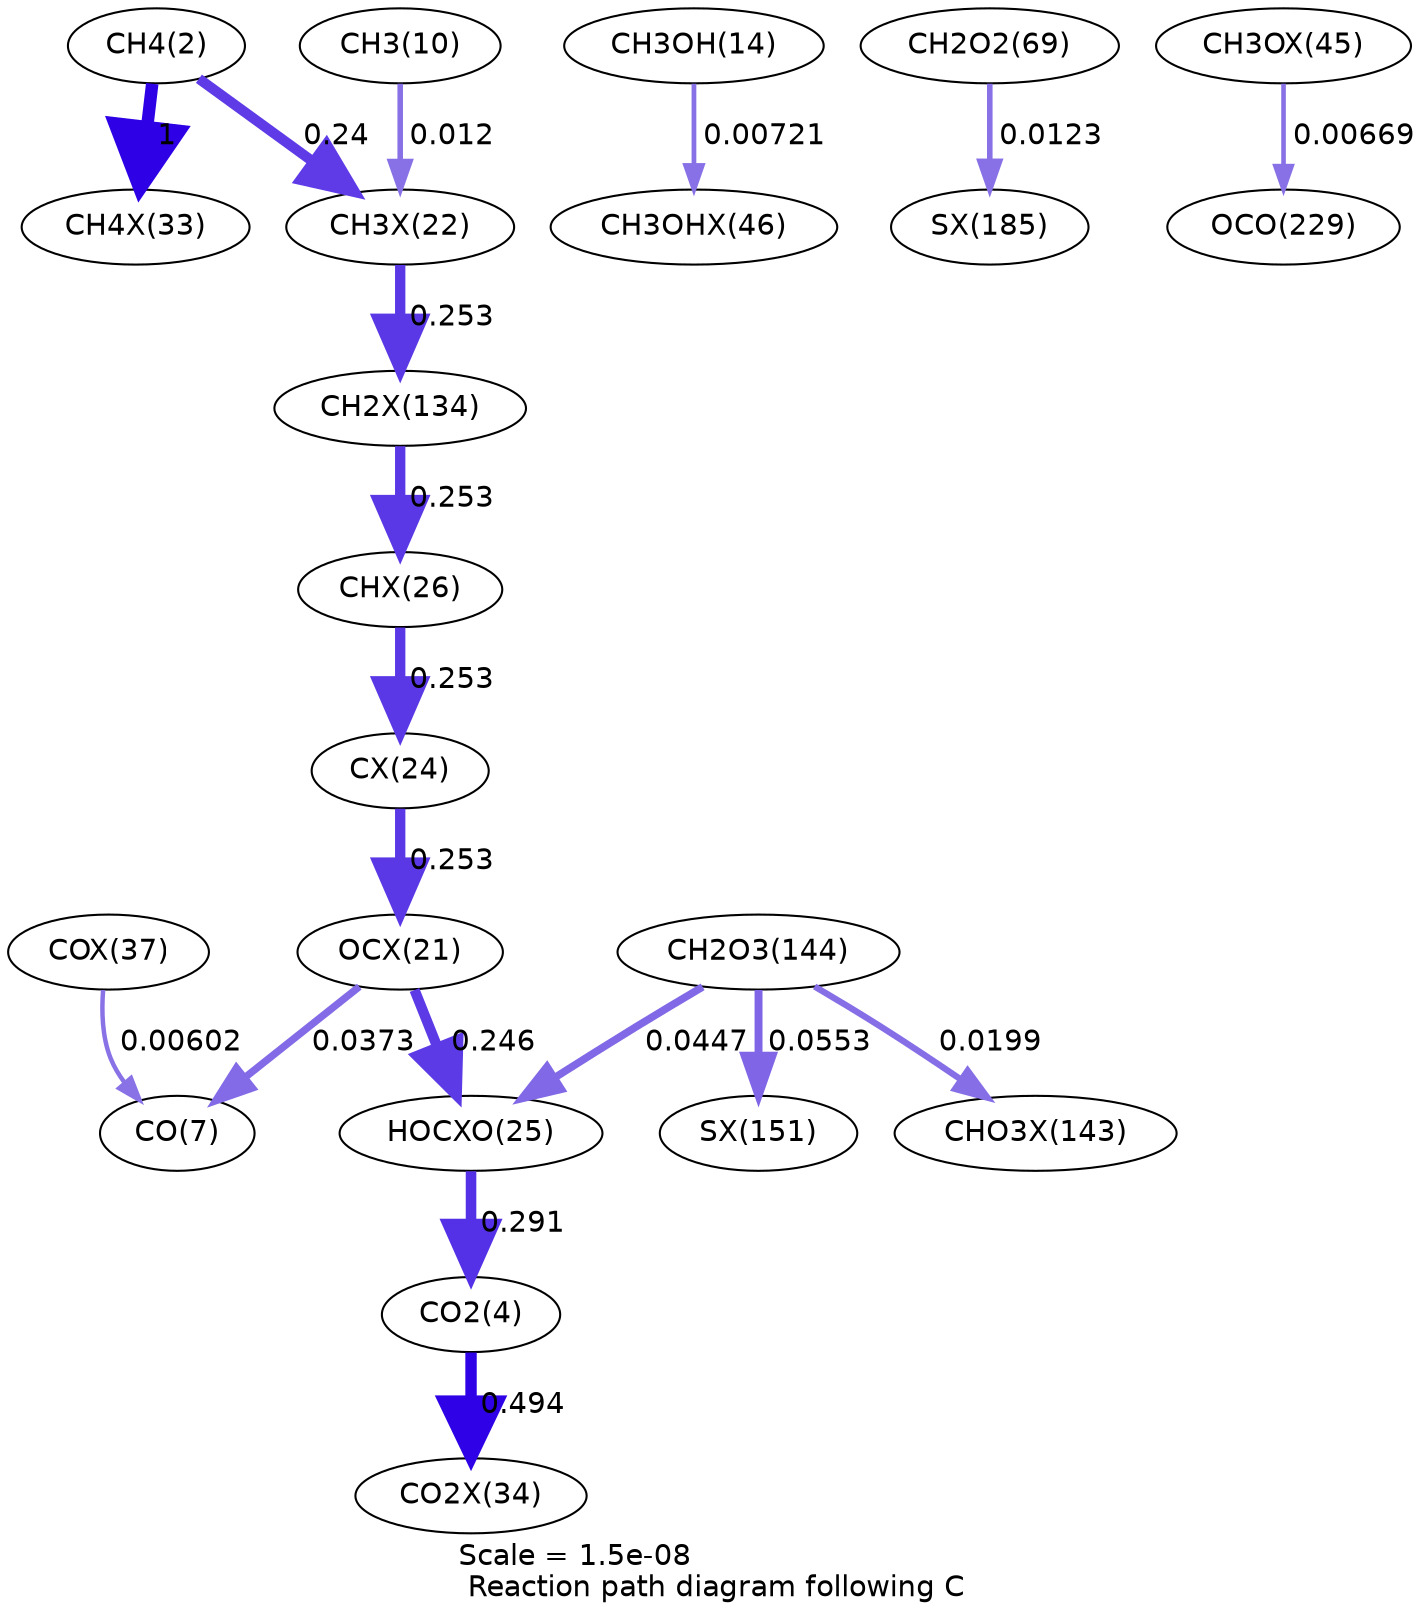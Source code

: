 digraph reaction_paths {
center=1;
s4 -> s34[fontname="Helvetica", penwidth=6, arrowsize=3, color="0.7, 1.5, 0.9"
, label=" 1"];
s4 -> s28[fontname="Helvetica", penwidth=4.92, arrowsize=2.46, color="0.7, 0.74, 0.9"
, label=" 0.24"];
s12 -> s28[fontname="Helvetica", penwidth=2.66, arrowsize=1.33, color="0.7, 0.512, 0.9"
, label=" 0.012"];
s28 -> s44[fontname="Helvetica", penwidth=4.96, arrowsize=2.48, color="0.7, 0.753, 0.9"
, label=" 0.253"];
s16 -> s42[fontname="Helvetica", penwidth=2.28, arrowsize=1.14, color="0.7, 0.507, 0.9"
, label=" 0.00721"];
s44 -> s32[fontname="Helvetica", penwidth=4.96, arrowsize=2.48, color="0.7, 0.753, 0.9"
, label=" 0.253"];
s32 -> s30[fontname="Helvetica", penwidth=4.96, arrowsize=2.48, color="0.7, 0.753, 0.9"
, label=" 0.253"];
s27 -> s9[fontname="Helvetica", penwidth=3.52, arrowsize=1.76, color="0.7, 0.537, 0.9"
, label=" 0.0373"];
s38 -> s9[fontname="Helvetica", penwidth=2.14, arrowsize=1.07, color="0.7, 0.506, 0.9"
, label=" 0.00602"];
s27 -> s31[fontname="Helvetica", penwidth=4.94, arrowsize=2.47, color="0.7, 0.746, 0.9"
, label=" 0.246"];
s30 -> s27[fontname="Helvetica", penwidth=4.96, arrowsize=2.48, color="0.7, 0.753, 0.9"
, label=" 0.253"];
s31 -> s6[fontname="Helvetica", penwidth=5.07, arrowsize=2.53, color="0.7, 0.791, 0.9"
, label=" 0.291"];
s6 -> s35[fontname="Helvetica", penwidth=5.47, arrowsize=2.73, color="0.7, 0.994, 0.9"
, label=" 0.494"];
s22 -> s31[fontname="Helvetica", penwidth=3.65, arrowsize=1.83, color="0.7, 0.545, 0.9"
, label=" 0.0447"];
s22 -> s49[fontname="Helvetica", penwidth=3.81, arrowsize=1.91, color="0.7, 0.555, 0.9"
, label=" 0.0553"];
s22 -> s48[fontname="Helvetica", penwidth=3.04, arrowsize=1.52, color="0.7, 0.52, 0.9"
, label=" 0.0199"];
s21 -> s52[fontname="Helvetica", penwidth=2.68, arrowsize=1.34, color="0.7, 0.512, 0.9"
, label=" 0.0123"];
s41 -> s23[fontname="Helvetica", penwidth=2.22, arrowsize=1.11, color="0.7, 0.507, 0.9"
, label=" 0.00669"];
s4 [ fontname="Helvetica", label="CH4(2)"];
s6 [ fontname="Helvetica", label="CO2(4)"];
s9 [ fontname="Helvetica", label="CO(7)"];
s12 [ fontname="Helvetica", label="CH3(10)"];
s16 [ fontname="Helvetica", label="CH3OH(14)"];
s21 [ fontname="Helvetica", label="CH2O2(69)"];
s22 [ fontname="Helvetica", label="CH2O3(144)"];
s23 [ fontname="Helvetica", label="OCO(229)"];
s27 [ fontname="Helvetica", label="OCX(21)"];
s28 [ fontname="Helvetica", label="CH3X(22)"];
s30 [ fontname="Helvetica", label="CX(24)"];
s31 [ fontname="Helvetica", label="HOCXO(25)"];
s32 [ fontname="Helvetica", label="CHX(26)"];
s34 [ fontname="Helvetica", label="CH4X(33)"];
s35 [ fontname="Helvetica", label="CO2X(34)"];
s38 [ fontname="Helvetica", label="COX(37)"];
s41 [ fontname="Helvetica", label="CH3OX(45)"];
s42 [ fontname="Helvetica", label="CH3OHX(46)"];
s44 [ fontname="Helvetica", label="CH2X(134)"];
s48 [ fontname="Helvetica", label="CHO3X(143)"];
s49 [ fontname="Helvetica", label="SX(151)"];
s52 [ fontname="Helvetica", label="SX(185)"];
 label = "Scale = 1.5e-08\l Reaction path diagram following C";
 fontname = "Helvetica";
}
